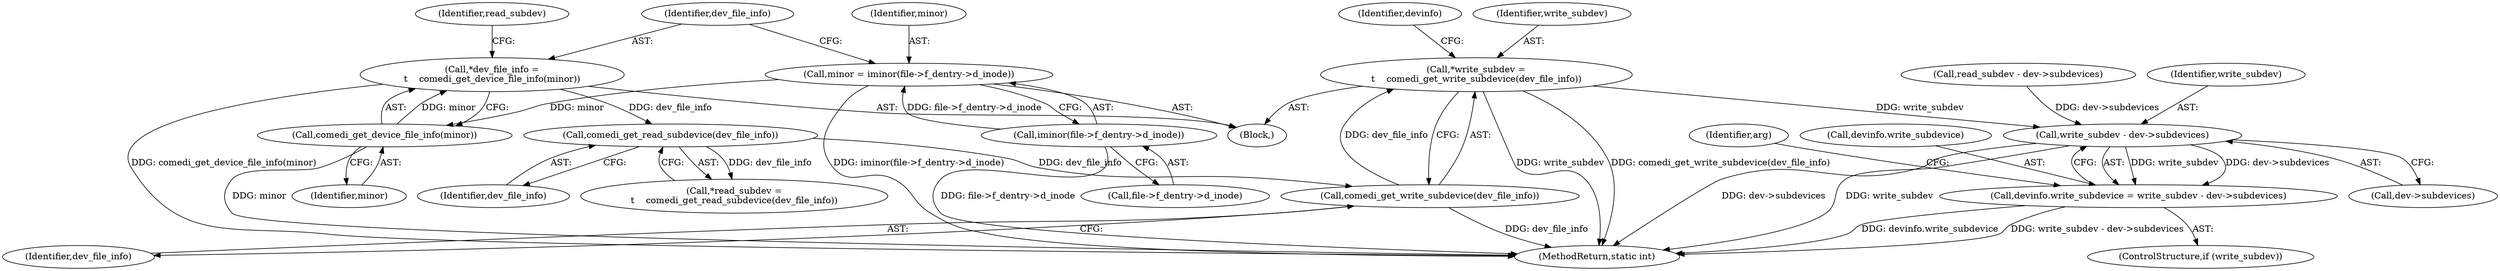 digraph "0_linux_819cbb120eaec7e014e5abd029260db1ca8c5735@API" {
"1000127" [label="(Call,*write_subdev =\n\t    comedi_get_write_subdevice(dev_file_info))"];
"1000129" [label="(Call,comedi_get_write_subdevice(dev_file_info))"];
"1000124" [label="(Call,comedi_get_read_subdevice(dev_file_info))"];
"1000117" [label="(Call,*dev_file_info =\n\t    comedi_get_device_file_info(minor))"];
"1000119" [label="(Call,comedi_get_device_file_info(minor))"];
"1000108" [label="(Call,minor = iminor(file->f_dentry->d_inode))"];
"1000110" [label="(Call,iminor(file->f_dentry->d_inode))"];
"1000191" [label="(Call,write_subdev - dev->subdevices)"];
"1000187" [label="(Call,devinfo.write_subdevice = write_subdev - dev->subdevices)"];
"1000125" [label="(Identifier,dev_file_info)"];
"1000191" [label="(Call,write_subdev - dev->subdevices)"];
"1000105" [label="(Block,)"];
"1000193" [label="(Call,dev->subdevices)"];
"1000173" [label="(Call,read_subdev - dev->subdevices)"];
"1000122" [label="(Call,*read_subdev =\n\t    comedi_get_read_subdevice(dev_file_info))"];
"1000123" [label="(Identifier,read_subdev)"];
"1000127" [label="(Call,*write_subdev =\n\t    comedi_get_write_subdevice(dev_file_info))"];
"1000205" [label="(Identifier,arg)"];
"1000129" [label="(Call,comedi_get_write_subdevice(dev_file_info))"];
"1000188" [label="(Call,devinfo.write_subdevice)"];
"1000110" [label="(Call,iminor(file->f_dentry->d_inode))"];
"1000109" [label="(Identifier,minor)"];
"1000119" [label="(Call,comedi_get_device_file_info(minor))"];
"1000124" [label="(Call,comedi_get_read_subdevice(dev_file_info))"];
"1000187" [label="(Call,devinfo.write_subdevice = write_subdev - dev->subdevices)"];
"1000192" [label="(Identifier,write_subdev)"];
"1000117" [label="(Call,*dev_file_info =\n\t    comedi_get_device_file_info(minor))"];
"1000185" [label="(ControlStructure,if (write_subdev))"];
"1000120" [label="(Identifier,minor)"];
"1000130" [label="(Identifier,dev_file_info)"];
"1000108" [label="(Call,minor = iminor(file->f_dentry->d_inode))"];
"1000133" [label="(Identifier,devinfo)"];
"1000128" [label="(Identifier,write_subdev)"];
"1000215" [label="(MethodReturn,static int)"];
"1000111" [label="(Call,file->f_dentry->d_inode)"];
"1000118" [label="(Identifier,dev_file_info)"];
"1000127" -> "1000105"  [label="AST: "];
"1000127" -> "1000129"  [label="CFG: "];
"1000128" -> "1000127"  [label="AST: "];
"1000129" -> "1000127"  [label="AST: "];
"1000133" -> "1000127"  [label="CFG: "];
"1000127" -> "1000215"  [label="DDG: comedi_get_write_subdevice(dev_file_info)"];
"1000127" -> "1000215"  [label="DDG: write_subdev"];
"1000129" -> "1000127"  [label="DDG: dev_file_info"];
"1000127" -> "1000191"  [label="DDG: write_subdev"];
"1000129" -> "1000130"  [label="CFG: "];
"1000130" -> "1000129"  [label="AST: "];
"1000129" -> "1000215"  [label="DDG: dev_file_info"];
"1000124" -> "1000129"  [label="DDG: dev_file_info"];
"1000124" -> "1000122"  [label="AST: "];
"1000124" -> "1000125"  [label="CFG: "];
"1000125" -> "1000124"  [label="AST: "];
"1000122" -> "1000124"  [label="CFG: "];
"1000124" -> "1000122"  [label="DDG: dev_file_info"];
"1000117" -> "1000124"  [label="DDG: dev_file_info"];
"1000117" -> "1000105"  [label="AST: "];
"1000117" -> "1000119"  [label="CFG: "];
"1000118" -> "1000117"  [label="AST: "];
"1000119" -> "1000117"  [label="AST: "];
"1000123" -> "1000117"  [label="CFG: "];
"1000117" -> "1000215"  [label="DDG: comedi_get_device_file_info(minor)"];
"1000119" -> "1000117"  [label="DDG: minor"];
"1000119" -> "1000120"  [label="CFG: "];
"1000120" -> "1000119"  [label="AST: "];
"1000119" -> "1000215"  [label="DDG: minor"];
"1000108" -> "1000119"  [label="DDG: minor"];
"1000108" -> "1000105"  [label="AST: "];
"1000108" -> "1000110"  [label="CFG: "];
"1000109" -> "1000108"  [label="AST: "];
"1000110" -> "1000108"  [label="AST: "];
"1000118" -> "1000108"  [label="CFG: "];
"1000108" -> "1000215"  [label="DDG: iminor(file->f_dentry->d_inode)"];
"1000110" -> "1000108"  [label="DDG: file->f_dentry->d_inode"];
"1000110" -> "1000111"  [label="CFG: "];
"1000111" -> "1000110"  [label="AST: "];
"1000110" -> "1000215"  [label="DDG: file->f_dentry->d_inode"];
"1000191" -> "1000187"  [label="AST: "];
"1000191" -> "1000193"  [label="CFG: "];
"1000192" -> "1000191"  [label="AST: "];
"1000193" -> "1000191"  [label="AST: "];
"1000187" -> "1000191"  [label="CFG: "];
"1000191" -> "1000215"  [label="DDG: dev->subdevices"];
"1000191" -> "1000215"  [label="DDG: write_subdev"];
"1000191" -> "1000187"  [label="DDG: write_subdev"];
"1000191" -> "1000187"  [label="DDG: dev->subdevices"];
"1000173" -> "1000191"  [label="DDG: dev->subdevices"];
"1000187" -> "1000185"  [label="AST: "];
"1000188" -> "1000187"  [label="AST: "];
"1000205" -> "1000187"  [label="CFG: "];
"1000187" -> "1000215"  [label="DDG: devinfo.write_subdevice"];
"1000187" -> "1000215"  [label="DDG: write_subdev - dev->subdevices"];
}
